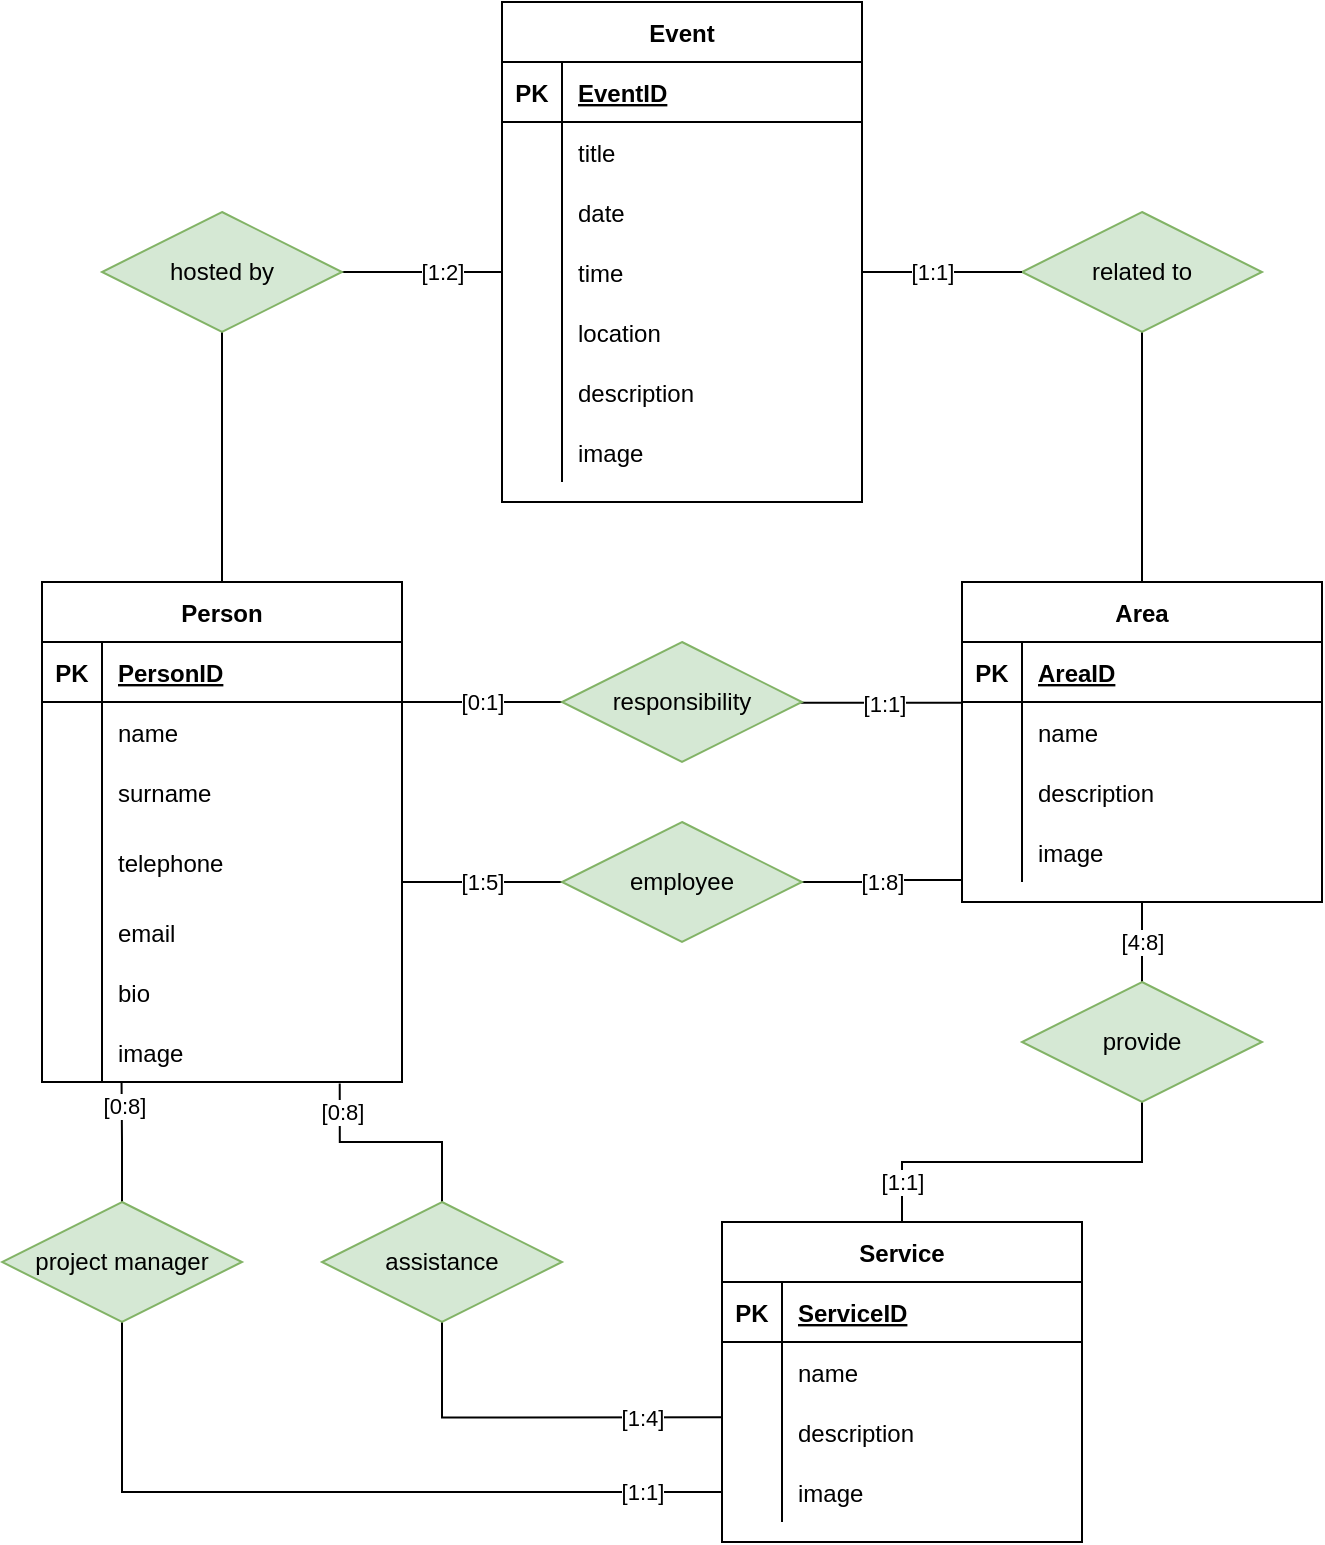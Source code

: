 <mxfile version="14.6.3"><diagram id="ejivNkxVOTGwj2cA2VMn" name="Page-1"><mxGraphModel dx="1572" dy="900" grid="1" gridSize="10" guides="1" tooltips="1" connect="1" arrows="1" fold="1" page="1" pageScale="1" pageWidth="827" pageHeight="1169" math="0" shadow="0"><root><mxCell id="0"/><mxCell id="1" parent="0"/><mxCell id="_1-Y6ssJct3Q7Clm4WOn-1" value="Person" style="shape=table;startSize=30;container=1;collapsible=1;childLayout=tableLayout;fixedRows=1;rowLines=0;fontStyle=1;align=center;resizeLast=1;labelBackgroundColor=none;" vertex="1" parent="1"><mxGeometry x="60" y="360" width="180" height="250" as="geometry"><mxRectangle x="60" y="360" width="60" height="30" as="alternateBounds"/></mxGeometry></mxCell><mxCell id="_1-Y6ssJct3Q7Clm4WOn-2" value="" style="shape=partialRectangle;collapsible=0;dropTarget=0;pointerEvents=0;fillColor=none;top=0;left=0;bottom=1;right=0;points=[[0,0.5],[1,0.5]];portConstraint=eastwest;" vertex="1" parent="_1-Y6ssJct3Q7Clm4WOn-1"><mxGeometry y="30" width="180" height="30" as="geometry"/></mxCell><mxCell id="_1-Y6ssJct3Q7Clm4WOn-3" value="PK" style="shape=partialRectangle;connectable=0;fillColor=none;top=0;left=0;bottom=0;right=0;fontStyle=1;overflow=hidden;" vertex="1" parent="_1-Y6ssJct3Q7Clm4WOn-2"><mxGeometry width="30" height="30" as="geometry"/></mxCell><mxCell id="_1-Y6ssJct3Q7Clm4WOn-4" value="PersonID" style="shape=partialRectangle;connectable=0;fillColor=none;top=0;left=0;bottom=0;right=0;align=left;spacingLeft=6;fontStyle=5;overflow=hidden;" vertex="1" parent="_1-Y6ssJct3Q7Clm4WOn-2"><mxGeometry x="30" width="150" height="30" as="geometry"/></mxCell><mxCell id="_1-Y6ssJct3Q7Clm4WOn-5" value="" style="shape=partialRectangle;collapsible=0;dropTarget=0;pointerEvents=0;fillColor=none;top=0;left=0;bottom=0;right=0;points=[[0,0.5],[1,0.5]];portConstraint=eastwest;" vertex="1" parent="_1-Y6ssJct3Q7Clm4WOn-1"><mxGeometry y="60" width="180" height="30" as="geometry"/></mxCell><mxCell id="_1-Y6ssJct3Q7Clm4WOn-6" value="" style="shape=partialRectangle;connectable=0;fillColor=none;top=0;left=0;bottom=0;right=0;editable=1;overflow=hidden;" vertex="1" parent="_1-Y6ssJct3Q7Clm4WOn-5"><mxGeometry width="30" height="30" as="geometry"/></mxCell><mxCell id="_1-Y6ssJct3Q7Clm4WOn-7" value="name" style="shape=partialRectangle;connectable=0;fillColor=none;top=0;left=0;bottom=0;right=0;align=left;spacingLeft=6;overflow=hidden;" vertex="1" parent="_1-Y6ssJct3Q7Clm4WOn-5"><mxGeometry x="30" width="150" height="30" as="geometry"/></mxCell><mxCell id="_1-Y6ssJct3Q7Clm4WOn-8" value="" style="shape=partialRectangle;collapsible=0;dropTarget=0;pointerEvents=0;fillColor=none;top=0;left=0;bottom=0;right=0;points=[[0,0.5],[1,0.5]];portConstraint=eastwest;" vertex="1" parent="_1-Y6ssJct3Q7Clm4WOn-1"><mxGeometry y="90" width="180" height="30" as="geometry"/></mxCell><mxCell id="_1-Y6ssJct3Q7Clm4WOn-9" value="" style="shape=partialRectangle;connectable=0;fillColor=none;top=0;left=0;bottom=0;right=0;editable=1;overflow=hidden;" vertex="1" parent="_1-Y6ssJct3Q7Clm4WOn-8"><mxGeometry width="30" height="30" as="geometry"/></mxCell><mxCell id="_1-Y6ssJct3Q7Clm4WOn-10" value="surname" style="shape=partialRectangle;connectable=0;fillColor=none;top=0;left=0;bottom=0;right=0;align=left;spacingLeft=6;overflow=hidden;" vertex="1" parent="_1-Y6ssJct3Q7Clm4WOn-8"><mxGeometry x="30" width="150" height="30" as="geometry"/></mxCell><mxCell id="_1-Y6ssJct3Q7Clm4WOn-11" value="" style="shape=partialRectangle;collapsible=0;dropTarget=0;pointerEvents=0;fillColor=none;top=0;left=0;bottom=0;right=0;points=[[0,0.5],[1,0.5]];portConstraint=eastwest;" vertex="1" parent="_1-Y6ssJct3Q7Clm4WOn-1"><mxGeometry y="120" width="180" height="40" as="geometry"/></mxCell><mxCell id="_1-Y6ssJct3Q7Clm4WOn-12" value="" style="shape=partialRectangle;connectable=0;fillColor=none;top=0;left=0;bottom=0;right=0;editable=1;overflow=hidden;" vertex="1" parent="_1-Y6ssJct3Q7Clm4WOn-11"><mxGeometry width="30" height="40" as="geometry"/></mxCell><mxCell id="_1-Y6ssJct3Q7Clm4WOn-13" value="telephone" style="shape=partialRectangle;connectable=0;fillColor=none;top=0;left=0;bottom=0;right=0;align=left;spacingLeft=6;overflow=hidden;" vertex="1" parent="_1-Y6ssJct3Q7Clm4WOn-11"><mxGeometry x="30" width="150" height="40" as="geometry"/></mxCell><mxCell id="_1-Y6ssJct3Q7Clm4WOn-62" style="shape=partialRectangle;collapsible=0;dropTarget=0;pointerEvents=0;fillColor=none;top=0;left=0;bottom=0;right=0;points=[[0,0.5],[1,0.5]];portConstraint=eastwest;" vertex="1" parent="_1-Y6ssJct3Q7Clm4WOn-1"><mxGeometry y="160" width="180" height="30" as="geometry"/></mxCell><mxCell id="_1-Y6ssJct3Q7Clm4WOn-63" style="shape=partialRectangle;connectable=0;fillColor=none;top=0;left=0;bottom=0;right=0;editable=1;overflow=hidden;" vertex="1" parent="_1-Y6ssJct3Q7Clm4WOn-62"><mxGeometry width="30" height="30" as="geometry"/></mxCell><mxCell id="_1-Y6ssJct3Q7Clm4WOn-64" value="email" style="shape=partialRectangle;connectable=0;fillColor=none;top=0;left=0;bottom=0;right=0;align=left;spacingLeft=6;overflow=hidden;" vertex="1" parent="_1-Y6ssJct3Q7Clm4WOn-62"><mxGeometry x="30" width="150" height="30" as="geometry"/></mxCell><mxCell id="_1-Y6ssJct3Q7Clm4WOn-59" style="shape=partialRectangle;collapsible=0;dropTarget=0;pointerEvents=0;fillColor=none;top=0;left=0;bottom=0;right=0;points=[[0,0.5],[1,0.5]];portConstraint=eastwest;" vertex="1" parent="_1-Y6ssJct3Q7Clm4WOn-1"><mxGeometry y="190" width="180" height="30" as="geometry"/></mxCell><mxCell id="_1-Y6ssJct3Q7Clm4WOn-60" style="shape=partialRectangle;connectable=0;fillColor=none;top=0;left=0;bottom=0;right=0;editable=1;overflow=hidden;" vertex="1" parent="_1-Y6ssJct3Q7Clm4WOn-59"><mxGeometry width="30" height="30" as="geometry"/></mxCell><mxCell id="_1-Y6ssJct3Q7Clm4WOn-61" value="bio" style="shape=partialRectangle;connectable=0;fillColor=none;top=0;left=0;bottom=0;right=0;align=left;spacingLeft=6;overflow=hidden;" vertex="1" parent="_1-Y6ssJct3Q7Clm4WOn-59"><mxGeometry x="30" width="150" height="30" as="geometry"/></mxCell><mxCell id="_1-Y6ssJct3Q7Clm4WOn-56" style="shape=partialRectangle;collapsible=0;dropTarget=0;pointerEvents=0;fillColor=none;top=0;left=0;bottom=0;right=0;points=[[0,0.5],[1,0.5]];portConstraint=eastwest;" vertex="1" parent="_1-Y6ssJct3Q7Clm4WOn-1"><mxGeometry y="220" width="180" height="30" as="geometry"/></mxCell><mxCell id="_1-Y6ssJct3Q7Clm4WOn-57" style="shape=partialRectangle;connectable=0;fillColor=none;top=0;left=0;bottom=0;right=0;editable=1;overflow=hidden;" vertex="1" parent="_1-Y6ssJct3Q7Clm4WOn-56"><mxGeometry width="30" height="30" as="geometry"/></mxCell><mxCell id="_1-Y6ssJct3Q7Clm4WOn-58" value="image" style="shape=partialRectangle;connectable=0;fillColor=none;top=0;left=0;bottom=0;right=0;align=left;spacingLeft=6;overflow=hidden;" vertex="1" parent="_1-Y6ssJct3Q7Clm4WOn-56"><mxGeometry x="30" width="150" height="30" as="geometry"/></mxCell><mxCell id="_1-Y6ssJct3Q7Clm4WOn-14" value="Event" style="shape=table;startSize=30;container=1;collapsible=1;childLayout=tableLayout;fixedRows=1;rowLines=0;fontStyle=1;align=center;resizeLast=1;" vertex="1" parent="1"><mxGeometry x="290" y="70" width="180" height="250" as="geometry"><mxRectangle x="310" y="150" width="60" height="30" as="alternateBounds"/></mxGeometry></mxCell><mxCell id="_1-Y6ssJct3Q7Clm4WOn-15" value="" style="shape=partialRectangle;collapsible=0;dropTarget=0;pointerEvents=0;fillColor=none;top=0;left=0;bottom=1;right=0;points=[[0,0.5],[1,0.5]];portConstraint=eastwest;" vertex="1" parent="_1-Y6ssJct3Q7Clm4WOn-14"><mxGeometry y="30" width="180" height="30" as="geometry"/></mxCell><mxCell id="_1-Y6ssJct3Q7Clm4WOn-16" value="PK" style="shape=partialRectangle;connectable=0;fillColor=none;top=0;left=0;bottom=0;right=0;fontStyle=1;overflow=hidden;" vertex="1" parent="_1-Y6ssJct3Q7Clm4WOn-15"><mxGeometry width="30" height="30" as="geometry"/></mxCell><mxCell id="_1-Y6ssJct3Q7Clm4WOn-17" value="EventID" style="shape=partialRectangle;connectable=0;fillColor=none;top=0;left=0;bottom=0;right=0;align=left;spacingLeft=6;fontStyle=5;overflow=hidden;" vertex="1" parent="_1-Y6ssJct3Q7Clm4WOn-15"><mxGeometry x="30" width="150" height="30" as="geometry"/></mxCell><mxCell id="_1-Y6ssJct3Q7Clm4WOn-18" value="" style="shape=partialRectangle;collapsible=0;dropTarget=0;pointerEvents=0;fillColor=none;top=0;left=0;bottom=0;right=0;points=[[0,0.5],[1,0.5]];portConstraint=eastwest;" vertex="1" parent="_1-Y6ssJct3Q7Clm4WOn-14"><mxGeometry y="60" width="180" height="30" as="geometry"/></mxCell><mxCell id="_1-Y6ssJct3Q7Clm4WOn-19" value="" style="shape=partialRectangle;connectable=0;fillColor=none;top=0;left=0;bottom=0;right=0;editable=1;overflow=hidden;" vertex="1" parent="_1-Y6ssJct3Q7Clm4WOn-18"><mxGeometry width="30" height="30" as="geometry"/></mxCell><mxCell id="_1-Y6ssJct3Q7Clm4WOn-20" value="title" style="shape=partialRectangle;connectable=0;fillColor=none;top=0;left=0;bottom=0;right=0;align=left;spacingLeft=6;overflow=hidden;" vertex="1" parent="_1-Y6ssJct3Q7Clm4WOn-18"><mxGeometry x="30" width="150" height="30" as="geometry"/></mxCell><mxCell id="_1-Y6ssJct3Q7Clm4WOn-21" value="" style="shape=partialRectangle;collapsible=0;dropTarget=0;pointerEvents=0;fillColor=none;top=0;left=0;bottom=0;right=0;points=[[0,0.5],[1,0.5]];portConstraint=eastwest;" vertex="1" parent="_1-Y6ssJct3Q7Clm4WOn-14"><mxGeometry y="90" width="180" height="30" as="geometry"/></mxCell><mxCell id="_1-Y6ssJct3Q7Clm4WOn-22" value="" style="shape=partialRectangle;connectable=0;fillColor=none;top=0;left=0;bottom=0;right=0;editable=1;overflow=hidden;" vertex="1" parent="_1-Y6ssJct3Q7Clm4WOn-21"><mxGeometry width="30" height="30" as="geometry"/></mxCell><mxCell id="_1-Y6ssJct3Q7Clm4WOn-23" value="date" style="shape=partialRectangle;connectable=0;fillColor=none;top=0;left=0;bottom=0;right=0;align=left;spacingLeft=6;overflow=hidden;" vertex="1" parent="_1-Y6ssJct3Q7Clm4WOn-21"><mxGeometry x="30" width="150" height="30" as="geometry"/></mxCell><mxCell id="_1-Y6ssJct3Q7Clm4WOn-24" value="" style="shape=partialRectangle;collapsible=0;dropTarget=0;pointerEvents=0;fillColor=none;top=0;left=0;bottom=0;right=0;points=[[0,0.5],[1,0.5]];portConstraint=eastwest;" vertex="1" parent="_1-Y6ssJct3Q7Clm4WOn-14"><mxGeometry y="120" width="180" height="30" as="geometry"/></mxCell><mxCell id="_1-Y6ssJct3Q7Clm4WOn-25" value="" style="shape=partialRectangle;connectable=0;fillColor=none;top=0;left=0;bottom=0;right=0;editable=1;overflow=hidden;" vertex="1" parent="_1-Y6ssJct3Q7Clm4WOn-24"><mxGeometry width="30" height="30" as="geometry"/></mxCell><mxCell id="_1-Y6ssJct3Q7Clm4WOn-26" value="time" style="shape=partialRectangle;connectable=0;fillColor=none;top=0;left=0;bottom=0;right=0;align=left;spacingLeft=6;overflow=hidden;" vertex="1" parent="_1-Y6ssJct3Q7Clm4WOn-24"><mxGeometry x="30" width="150" height="30" as="geometry"/></mxCell><mxCell id="_1-Y6ssJct3Q7Clm4WOn-68" style="shape=partialRectangle;collapsible=0;dropTarget=0;pointerEvents=0;fillColor=none;top=0;left=0;bottom=0;right=0;points=[[0,0.5],[1,0.5]];portConstraint=eastwest;" vertex="1" parent="_1-Y6ssJct3Q7Clm4WOn-14"><mxGeometry y="150" width="180" height="30" as="geometry"/></mxCell><mxCell id="_1-Y6ssJct3Q7Clm4WOn-69" style="shape=partialRectangle;connectable=0;fillColor=none;top=0;left=0;bottom=0;right=0;editable=1;overflow=hidden;" vertex="1" parent="_1-Y6ssJct3Q7Clm4WOn-68"><mxGeometry width="30" height="30" as="geometry"/></mxCell><mxCell id="_1-Y6ssJct3Q7Clm4WOn-70" value="location" style="shape=partialRectangle;connectable=0;fillColor=none;top=0;left=0;bottom=0;right=0;align=left;spacingLeft=6;overflow=hidden;" vertex="1" parent="_1-Y6ssJct3Q7Clm4WOn-68"><mxGeometry x="30" width="150" height="30" as="geometry"/></mxCell><mxCell id="_1-Y6ssJct3Q7Clm4WOn-65" style="shape=partialRectangle;collapsible=0;dropTarget=0;pointerEvents=0;fillColor=none;top=0;left=0;bottom=0;right=0;points=[[0,0.5],[1,0.5]];portConstraint=eastwest;" vertex="1" parent="_1-Y6ssJct3Q7Clm4WOn-14"><mxGeometry y="180" width="180" height="30" as="geometry"/></mxCell><mxCell id="_1-Y6ssJct3Q7Clm4WOn-66" style="shape=partialRectangle;connectable=0;fillColor=none;top=0;left=0;bottom=0;right=0;editable=1;overflow=hidden;" vertex="1" parent="_1-Y6ssJct3Q7Clm4WOn-65"><mxGeometry width="30" height="30" as="geometry"/></mxCell><mxCell id="_1-Y6ssJct3Q7Clm4WOn-67" value="description" style="shape=partialRectangle;connectable=0;fillColor=none;top=0;left=0;bottom=0;right=0;align=left;spacingLeft=6;overflow=hidden;" vertex="1" parent="_1-Y6ssJct3Q7Clm4WOn-65"><mxGeometry x="30" width="150" height="30" as="geometry"/></mxCell><mxCell id="_1-Y6ssJct3Q7Clm4WOn-71" style="shape=partialRectangle;collapsible=0;dropTarget=0;pointerEvents=0;fillColor=none;top=0;left=0;bottom=0;right=0;points=[[0,0.5],[1,0.5]];portConstraint=eastwest;" vertex="1" parent="_1-Y6ssJct3Q7Clm4WOn-14"><mxGeometry y="210" width="180" height="30" as="geometry"/></mxCell><mxCell id="_1-Y6ssJct3Q7Clm4WOn-72" style="shape=partialRectangle;connectable=0;fillColor=none;top=0;left=0;bottom=0;right=0;editable=1;overflow=hidden;" vertex="1" parent="_1-Y6ssJct3Q7Clm4WOn-71"><mxGeometry width="30" height="30" as="geometry"/></mxCell><mxCell id="_1-Y6ssJct3Q7Clm4WOn-73" value="image" style="shape=partialRectangle;connectable=0;fillColor=none;top=0;left=0;bottom=0;right=0;align=left;spacingLeft=6;overflow=hidden;" vertex="1" parent="_1-Y6ssJct3Q7Clm4WOn-71"><mxGeometry x="30" width="150" height="30" as="geometry"/></mxCell><mxCell id="_1-Y6ssJct3Q7Clm4WOn-27" value="Service" style="shape=table;startSize=30;container=1;collapsible=1;childLayout=tableLayout;fixedRows=1;rowLines=0;fontStyle=1;align=center;resizeLast=1;" vertex="1" parent="1"><mxGeometry x="400" y="680" width="180" height="160" as="geometry"><mxRectangle x="310" y="150" width="60" height="30" as="alternateBounds"/></mxGeometry></mxCell><mxCell id="_1-Y6ssJct3Q7Clm4WOn-28" value="" style="shape=partialRectangle;collapsible=0;dropTarget=0;pointerEvents=0;fillColor=none;top=0;left=0;bottom=1;right=0;points=[[0,0.5],[1,0.5]];portConstraint=eastwest;" vertex="1" parent="_1-Y6ssJct3Q7Clm4WOn-27"><mxGeometry y="30" width="180" height="30" as="geometry"/></mxCell><mxCell id="_1-Y6ssJct3Q7Clm4WOn-29" value="PK" style="shape=partialRectangle;connectable=0;fillColor=none;top=0;left=0;bottom=0;right=0;fontStyle=1;overflow=hidden;" vertex="1" parent="_1-Y6ssJct3Q7Clm4WOn-28"><mxGeometry width="30" height="30" as="geometry"/></mxCell><mxCell id="_1-Y6ssJct3Q7Clm4WOn-30" value="ServiceID" style="shape=partialRectangle;connectable=0;fillColor=none;top=0;left=0;bottom=0;right=0;align=left;spacingLeft=6;fontStyle=5;overflow=hidden;" vertex="1" parent="_1-Y6ssJct3Q7Clm4WOn-28"><mxGeometry x="30" width="150" height="30" as="geometry"/></mxCell><mxCell id="_1-Y6ssJct3Q7Clm4WOn-31" value="" style="shape=partialRectangle;collapsible=0;dropTarget=0;pointerEvents=0;fillColor=none;top=0;left=0;bottom=0;right=0;points=[[0,0.5],[1,0.5]];portConstraint=eastwest;" vertex="1" parent="_1-Y6ssJct3Q7Clm4WOn-27"><mxGeometry y="60" width="180" height="30" as="geometry"/></mxCell><mxCell id="_1-Y6ssJct3Q7Clm4WOn-32" value="" style="shape=partialRectangle;connectable=0;fillColor=none;top=0;left=0;bottom=0;right=0;editable=1;overflow=hidden;" vertex="1" parent="_1-Y6ssJct3Q7Clm4WOn-31"><mxGeometry width="30" height="30" as="geometry"/></mxCell><mxCell id="_1-Y6ssJct3Q7Clm4WOn-33" value="name" style="shape=partialRectangle;connectable=0;fillColor=none;top=0;left=0;bottom=0;right=0;align=left;spacingLeft=6;overflow=hidden;" vertex="1" parent="_1-Y6ssJct3Q7Clm4WOn-31"><mxGeometry x="30" width="150" height="30" as="geometry"/></mxCell><mxCell id="_1-Y6ssJct3Q7Clm4WOn-34" value="" style="shape=partialRectangle;collapsible=0;dropTarget=0;pointerEvents=0;fillColor=none;top=0;left=0;bottom=0;right=0;points=[[0,0.5],[1,0.5]];portConstraint=eastwest;" vertex="1" parent="_1-Y6ssJct3Q7Clm4WOn-27"><mxGeometry y="90" width="180" height="30" as="geometry"/></mxCell><mxCell id="_1-Y6ssJct3Q7Clm4WOn-35" value="" style="shape=partialRectangle;connectable=0;fillColor=none;top=0;left=0;bottom=0;right=0;editable=1;overflow=hidden;" vertex="1" parent="_1-Y6ssJct3Q7Clm4WOn-34"><mxGeometry width="30" height="30" as="geometry"/></mxCell><mxCell id="_1-Y6ssJct3Q7Clm4WOn-36" value="description" style="shape=partialRectangle;connectable=0;fillColor=none;top=0;left=0;bottom=0;right=0;align=left;spacingLeft=6;overflow=hidden;" vertex="1" parent="_1-Y6ssJct3Q7Clm4WOn-34"><mxGeometry x="30" width="150" height="30" as="geometry"/></mxCell><mxCell id="_1-Y6ssJct3Q7Clm4WOn-37" value="" style="shape=partialRectangle;collapsible=0;dropTarget=0;pointerEvents=0;fillColor=none;top=0;left=0;bottom=0;right=0;points=[[0,0.5],[1,0.5]];portConstraint=eastwest;" vertex="1" parent="_1-Y6ssJct3Q7Clm4WOn-27"><mxGeometry y="120" width="180" height="30" as="geometry"/></mxCell><mxCell id="_1-Y6ssJct3Q7Clm4WOn-38" value="" style="shape=partialRectangle;connectable=0;fillColor=none;top=0;left=0;bottom=0;right=0;editable=1;overflow=hidden;" vertex="1" parent="_1-Y6ssJct3Q7Clm4WOn-37"><mxGeometry width="30" height="30" as="geometry"/></mxCell><mxCell id="_1-Y6ssJct3Q7Clm4WOn-39" value="image" style="shape=partialRectangle;connectable=0;fillColor=none;top=0;left=0;bottom=0;right=0;align=left;spacingLeft=6;overflow=hidden;" vertex="1" parent="_1-Y6ssJct3Q7Clm4WOn-37"><mxGeometry x="30" width="150" height="30" as="geometry"/></mxCell><mxCell id="_1-Y6ssJct3Q7Clm4WOn-89" style="edgeStyle=orthogonalEdgeStyle;rounded=0;orthogonalLoop=1;jettySize=auto;html=1;entryX=0.5;entryY=0;entryDx=0;entryDy=0;endArrow=none;endFill=0;startArrow=none;startFill=0;" edge="1" parent="1" source="_1-Y6ssJct3Q7Clm4WOn-40" target="_1-Y6ssJct3Q7Clm4WOn-78"><mxGeometry relative="1" as="geometry"/></mxCell><mxCell id="_1-Y6ssJct3Q7Clm4WOn-105" value="[4:8]" style="edgeLabel;html=1;align=center;verticalAlign=middle;resizable=0;points=[];" vertex="1" connectable="0" parent="_1-Y6ssJct3Q7Clm4WOn-89"><mxGeometry x="-0.45" relative="1" as="geometry"><mxPoint y="9" as="offset"/></mxGeometry></mxCell><mxCell id="_1-Y6ssJct3Q7Clm4WOn-40" value="Area" style="shape=table;startSize=30;container=1;collapsible=1;childLayout=tableLayout;fixedRows=1;rowLines=0;fontStyle=1;align=center;resizeLast=1;" vertex="1" parent="1"><mxGeometry x="520" y="360" width="180" height="160" as="geometry"><mxRectangle x="310" y="150" width="60" height="30" as="alternateBounds"/></mxGeometry></mxCell><mxCell id="_1-Y6ssJct3Q7Clm4WOn-41" value="" style="shape=partialRectangle;collapsible=0;dropTarget=0;pointerEvents=0;fillColor=none;top=0;left=0;bottom=1;right=0;points=[[0,0.5],[1,0.5]];portConstraint=eastwest;" vertex="1" parent="_1-Y6ssJct3Q7Clm4WOn-40"><mxGeometry y="30" width="180" height="30" as="geometry"/></mxCell><mxCell id="_1-Y6ssJct3Q7Clm4WOn-42" value="PK" style="shape=partialRectangle;connectable=0;fillColor=none;top=0;left=0;bottom=0;right=0;fontStyle=1;overflow=hidden;" vertex="1" parent="_1-Y6ssJct3Q7Clm4WOn-41"><mxGeometry width="30" height="30" as="geometry"/></mxCell><mxCell id="_1-Y6ssJct3Q7Clm4WOn-43" value="AreaID" style="shape=partialRectangle;connectable=0;fillColor=none;top=0;left=0;bottom=0;right=0;align=left;spacingLeft=6;fontStyle=5;overflow=hidden;" vertex="1" parent="_1-Y6ssJct3Q7Clm4WOn-41"><mxGeometry x="30" width="150" height="30" as="geometry"/></mxCell><mxCell id="_1-Y6ssJct3Q7Clm4WOn-44" value="" style="shape=partialRectangle;collapsible=0;dropTarget=0;pointerEvents=0;fillColor=none;top=0;left=0;bottom=0;right=0;points=[[0,0.5],[1,0.5]];portConstraint=eastwest;" vertex="1" parent="_1-Y6ssJct3Q7Clm4WOn-40"><mxGeometry y="60" width="180" height="30" as="geometry"/></mxCell><mxCell id="_1-Y6ssJct3Q7Clm4WOn-45" value="" style="shape=partialRectangle;connectable=0;fillColor=none;top=0;left=0;bottom=0;right=0;editable=1;overflow=hidden;" vertex="1" parent="_1-Y6ssJct3Q7Clm4WOn-44"><mxGeometry width="30" height="30" as="geometry"/></mxCell><mxCell id="_1-Y6ssJct3Q7Clm4WOn-46" value="name" style="shape=partialRectangle;connectable=0;fillColor=none;top=0;left=0;bottom=0;right=0;align=left;spacingLeft=6;overflow=hidden;" vertex="1" parent="_1-Y6ssJct3Q7Clm4WOn-44"><mxGeometry x="30" width="150" height="30" as="geometry"/></mxCell><mxCell id="_1-Y6ssJct3Q7Clm4WOn-47" value="" style="shape=partialRectangle;collapsible=0;dropTarget=0;pointerEvents=0;fillColor=none;top=0;left=0;bottom=0;right=0;points=[[0,0.5],[1,0.5]];portConstraint=eastwest;" vertex="1" parent="_1-Y6ssJct3Q7Clm4WOn-40"><mxGeometry y="90" width="180" height="30" as="geometry"/></mxCell><mxCell id="_1-Y6ssJct3Q7Clm4WOn-48" value="" style="shape=partialRectangle;connectable=0;fillColor=none;top=0;left=0;bottom=0;right=0;editable=1;overflow=hidden;" vertex="1" parent="_1-Y6ssJct3Q7Clm4WOn-47"><mxGeometry width="30" height="30" as="geometry"/></mxCell><mxCell id="_1-Y6ssJct3Q7Clm4WOn-49" value="description" style="shape=partialRectangle;connectable=0;fillColor=none;top=0;left=0;bottom=0;right=0;align=left;spacingLeft=6;overflow=hidden;" vertex="1" parent="_1-Y6ssJct3Q7Clm4WOn-47"><mxGeometry x="30" width="150" height="30" as="geometry"/></mxCell><mxCell id="_1-Y6ssJct3Q7Clm4WOn-50" value="" style="shape=partialRectangle;collapsible=0;dropTarget=0;pointerEvents=0;fillColor=none;top=0;left=0;bottom=0;right=0;points=[[0,0.5],[1,0.5]];portConstraint=eastwest;" vertex="1" parent="_1-Y6ssJct3Q7Clm4WOn-40"><mxGeometry y="120" width="180" height="30" as="geometry"/></mxCell><mxCell id="_1-Y6ssJct3Q7Clm4WOn-51" value="" style="shape=partialRectangle;connectable=0;fillColor=none;top=0;left=0;bottom=0;right=0;editable=1;overflow=hidden;" vertex="1" parent="_1-Y6ssJct3Q7Clm4WOn-50"><mxGeometry width="30" height="30" as="geometry"/></mxCell><mxCell id="_1-Y6ssJct3Q7Clm4WOn-52" value="image" style="shape=partialRectangle;connectable=0;fillColor=none;top=0;left=0;bottom=0;right=0;align=left;spacingLeft=6;overflow=hidden;" vertex="1" parent="_1-Y6ssJct3Q7Clm4WOn-50"><mxGeometry x="30" width="150" height="30" as="geometry"/></mxCell><mxCell id="_1-Y6ssJct3Q7Clm4WOn-91" style="edgeStyle=orthogonalEdgeStyle;rounded=0;orthogonalLoop=1;jettySize=auto;html=1;entryX=0;entryY=0.5;entryDx=0;entryDy=0;startArrow=none;startFill=0;endArrow=none;endFill=0;" edge="1" parent="1" source="_1-Y6ssJct3Q7Clm4WOn-74" target="_1-Y6ssJct3Q7Clm4WOn-24"><mxGeometry relative="1" as="geometry"/></mxCell><mxCell id="_1-Y6ssJct3Q7Clm4WOn-99" value="[1:2]" style="edgeLabel;html=1;align=center;verticalAlign=middle;resizable=0;points=[];" vertex="1" connectable="0" parent="_1-Y6ssJct3Q7Clm4WOn-91"><mxGeometry x="0.65" y="1" relative="1" as="geometry"><mxPoint x="-16" y="1" as="offset"/></mxGeometry></mxCell><mxCell id="_1-Y6ssJct3Q7Clm4WOn-92" style="edgeStyle=orthogonalEdgeStyle;rounded=0;orthogonalLoop=1;jettySize=auto;html=1;entryX=0.5;entryY=0;entryDx=0;entryDy=0;startArrow=none;startFill=0;endArrow=none;endFill=0;" edge="1" parent="1" source="_1-Y6ssJct3Q7Clm4WOn-74" target="_1-Y6ssJct3Q7Clm4WOn-1"><mxGeometry relative="1" as="geometry"/></mxCell><mxCell id="_1-Y6ssJct3Q7Clm4WOn-74" value="hosted by" style="shape=rhombus;perimeter=rhombusPerimeter;whiteSpace=wrap;html=1;align=center;fillColor=#d5e8d4;strokeColor=#82b366;" vertex="1" parent="1"><mxGeometry x="90" y="175" width="120" height="60" as="geometry"/></mxCell><mxCell id="_1-Y6ssJct3Q7Clm4WOn-94" style="edgeStyle=orthogonalEdgeStyle;rounded=0;orthogonalLoop=1;jettySize=auto;html=1;entryX=0.5;entryY=0;entryDx=0;entryDy=0;startArrow=none;startFill=0;endArrow=none;endFill=0;" edge="1" parent="1" source="_1-Y6ssJct3Q7Clm4WOn-75" target="_1-Y6ssJct3Q7Clm4WOn-40"><mxGeometry relative="1" as="geometry"/></mxCell><mxCell id="_1-Y6ssJct3Q7Clm4WOn-75" value="related to" style="shape=rhombus;perimeter=rhombusPerimeter;whiteSpace=wrap;html=1;align=center;fillColor=#d5e8d4;strokeColor=#82b366;" vertex="1" parent="1"><mxGeometry x="550" y="175" width="120" height="60" as="geometry"/></mxCell><mxCell id="_1-Y6ssJct3Q7Clm4WOn-85" style="edgeStyle=orthogonalEdgeStyle;rounded=0;orthogonalLoop=1;jettySize=auto;html=1;endArrow=none;endFill=0;" edge="1" parent="1" source="_1-Y6ssJct3Q7Clm4WOn-76"><mxGeometry relative="1" as="geometry"><mxPoint x="240" y="420" as="targetPoint"/><Array as="points"><mxPoint x="240" y="420"/></Array></mxGeometry></mxCell><mxCell id="_1-Y6ssJct3Q7Clm4WOn-101" value="[0:1]" style="edgeLabel;html=1;align=center;verticalAlign=middle;resizable=0;points=[];" vertex="1" connectable="0" parent="_1-Y6ssJct3Q7Clm4WOn-85"><mxGeometry x="0.796" relative="1" as="geometry"><mxPoint x="32" as="offset"/></mxGeometry></mxCell><mxCell id="_1-Y6ssJct3Q7Clm4WOn-87" style="edgeStyle=orthogonalEdgeStyle;rounded=0;orthogonalLoop=1;jettySize=auto;html=1;endArrow=none;endFill=0;startArrow=none;startFill=0;entryX=-0.001;entryY=0.013;entryDx=0;entryDy=0;entryPerimeter=0;" edge="1" parent="1" source="_1-Y6ssJct3Q7Clm4WOn-76" target="_1-Y6ssJct3Q7Clm4WOn-44"><mxGeometry relative="1" as="geometry"><mxPoint x="518" y="420" as="targetPoint"/><Array as="points"><mxPoint x="520" y="420"/></Array></mxGeometry></mxCell><mxCell id="_1-Y6ssJct3Q7Clm4WOn-103" value="[1:1]" style="edgeLabel;html=1;align=center;verticalAlign=middle;resizable=0;points=[];" vertex="1" connectable="0" parent="_1-Y6ssJct3Q7Clm4WOn-87"><mxGeometry x="0.663" relative="1" as="geometry"><mxPoint x="-25" as="offset"/></mxGeometry></mxCell><mxCell id="_1-Y6ssJct3Q7Clm4WOn-76" value="responsibility&lt;span style=&quot;color: rgba(0 , 0 , 0 , 0) ; font-family: monospace ; font-size: 0px&quot;&gt;%3CmxGraphModel%3E%3Croot%3E%3CmxCell%20id%3D%220%22%2F%3E%3CmxCell%20id%3D%221%22%20parent%3D%220%22%2F%3E%3CmxCell%20id%3D%222%22%20value%3D%22%22%20style%3D%22shape%3DpartialRectangle%3Bcollapsible%3D0%3BdropTarget%3D0%3BpointerEvents%3D0%3BfillColor%3Dnone%3Btop%3D0%3Bleft%3D0%3Bbottom%3D0%3Bright%3D0%3Bpoints%3D%5B%5B0%2C0.5%5D%2C%5B1%2C0.5%5D%5D%3BportConstraint%3Deastwest%3B%22%20vertex%3D%221%22%20parent%3D%221%22%3E%3CmxGeometry%20x%3D%2240%22%20y%3D%22480%22%20width%3D%22180%22%20height%3D%2230%22%20as%3D%22geometry%22%2F%3E%3C%2FmxCell%3E%3CmxCell%20id%3D%223%22%20value%3D%22%22%20style%3D%22shape%3DpartialRectangle%3Bconnectable%3D0%3BfillColor%3Dnone%3Btop%3D0%3Bleft%3D0%3Bbottom%3D0%3Bright%3D0%3Beditable%3D1%3Boverflow%3Dhidden%3B%22%20vertex%3D%221%22%20parent%3D%222%22%3E%3CmxGeometry%20width%3D%2230%22%20height%3D%2230%22%20as%3D%22geometry%22%2F%3E%3C%2FmxCell%3E%3CmxCell%20id%3D%224%22%20value%3D%22telephone%22%20style%3D%22shape%3DpartialRectangle%3Bconnectable%3D0%3BfillColor%3Dnone%3Btop%3D0%3Bleft%3D0%3Bbottom%3D0%3Bright%3D0%3Balign%3Dleft%3BspacingLeft%3D6%3Boverflow%3Dhidden%3B%22%20vertex%3D%221%22%20parent%3D%222%22%3E%3CmxGeometry%20x%3D%2230%22%20width%3D%22150%22%20height%3D%2230%22%20as%3D%22geometry%22%2F%3E%3C%2FmxCell%3E%3C%2Froot%3E%3C%2FmxGraphModel%3E&lt;/span&gt;" style="shape=rhombus;perimeter=rhombusPerimeter;whiteSpace=wrap;html=1;align=center;fillColor=#d5e8d4;strokeColor=#82b366;" vertex="1" parent="1"><mxGeometry x="320" y="390" width="120" height="60" as="geometry"/></mxCell><mxCell id="_1-Y6ssJct3Q7Clm4WOn-86" style="edgeStyle=orthogonalEdgeStyle;rounded=0;orthogonalLoop=1;jettySize=auto;html=1;endArrow=none;endFill=0;" edge="1" parent="1" source="_1-Y6ssJct3Q7Clm4WOn-77"><mxGeometry relative="1" as="geometry"><mxPoint x="240" y="510" as="targetPoint"/><Array as="points"><mxPoint x="240" y="510"/></Array></mxGeometry></mxCell><mxCell id="_1-Y6ssJct3Q7Clm4WOn-102" value="[1:5]" style="edgeLabel;html=1;align=center;verticalAlign=middle;resizable=0;points=[];" vertex="1" connectable="0" parent="_1-Y6ssJct3Q7Clm4WOn-86"><mxGeometry x="0.508" y="-1" relative="1" as="geometry"><mxPoint x="20" y="1" as="offset"/></mxGeometry></mxCell><mxCell id="_1-Y6ssJct3Q7Clm4WOn-88" style="edgeStyle=orthogonalEdgeStyle;rounded=0;orthogonalLoop=1;jettySize=auto;html=1;exitX=1;exitY=0.5;exitDx=0;exitDy=0;endArrow=none;endFill=0;startArrow=none;startFill=0;" edge="1" parent="1" source="_1-Y6ssJct3Q7Clm4WOn-77"><mxGeometry relative="1" as="geometry"><mxPoint x="520" y="509" as="targetPoint"/><Array as="points"><mxPoint x="480" y="510"/><mxPoint x="480" y="509"/></Array></mxGeometry></mxCell><mxCell id="_1-Y6ssJct3Q7Clm4WOn-104" value="[1:8]" style="edgeLabel;html=1;align=center;verticalAlign=middle;resizable=0;points=[];" vertex="1" connectable="0" parent="_1-Y6ssJct3Q7Clm4WOn-88"><mxGeometry x="0.717" y="-1" relative="1" as="geometry"><mxPoint x="-29" as="offset"/></mxGeometry></mxCell><mxCell id="_1-Y6ssJct3Q7Clm4WOn-77" value="employee" style="shape=rhombus;perimeter=rhombusPerimeter;whiteSpace=wrap;html=1;align=center;fillColor=#d5e8d4;strokeColor=#82b366;" vertex="1" parent="1"><mxGeometry x="320" y="480" width="120" height="60" as="geometry"/></mxCell><mxCell id="_1-Y6ssJct3Q7Clm4WOn-90" style="edgeStyle=orthogonalEdgeStyle;rounded=0;orthogonalLoop=1;jettySize=auto;html=1;endArrow=none;endFill=0;startArrow=none;startFill=0;" edge="1" parent="1" source="_1-Y6ssJct3Q7Clm4WOn-78" target="_1-Y6ssJct3Q7Clm4WOn-27"><mxGeometry relative="1" as="geometry"/></mxCell><mxCell id="_1-Y6ssJct3Q7Clm4WOn-106" value="[1:1]" style="edgeLabel;html=1;align=center;verticalAlign=middle;resizable=0;points=[];" vertex="1" connectable="0" parent="_1-Y6ssJct3Q7Clm4WOn-90"><mxGeometry x="0.875" relative="1" as="geometry"><mxPoint y="-9" as="offset"/></mxGeometry></mxCell><mxCell id="_1-Y6ssJct3Q7Clm4WOn-78" value="provide" style="shape=rhombus;perimeter=rhombusPerimeter;whiteSpace=wrap;html=1;align=center;fillColor=#d5e8d4;strokeColor=#82b366;" vertex="1" parent="1"><mxGeometry x="550" y="560" width="120" height="60" as="geometry"/></mxCell><mxCell id="_1-Y6ssJct3Q7Clm4WOn-82" style="edgeStyle=orthogonalEdgeStyle;rounded=0;orthogonalLoop=1;jettySize=auto;html=1;endArrow=none;endFill=0;entryX=0.827;entryY=1.025;entryDx=0;entryDy=0;entryPerimeter=0;" edge="1" parent="1" source="_1-Y6ssJct3Q7Clm4WOn-79" target="_1-Y6ssJct3Q7Clm4WOn-56"><mxGeometry relative="1" as="geometry"><mxPoint x="209" y="610" as="targetPoint"/></mxGeometry></mxCell><mxCell id="_1-Y6ssJct3Q7Clm4WOn-97" value="[0:8]" style="edgeLabel;html=1;align=center;verticalAlign=middle;resizable=0;points=[];" vertex="1" connectable="0" parent="_1-Y6ssJct3Q7Clm4WOn-82"><mxGeometry x="0.741" y="-1" relative="1" as="geometry"><mxPoint as="offset"/></mxGeometry></mxCell><mxCell id="_1-Y6ssJct3Q7Clm4WOn-84" style="edgeStyle=orthogonalEdgeStyle;rounded=0;orthogonalLoop=1;jettySize=auto;html=1;entryX=0.001;entryY=0.255;entryDx=0;entryDy=0;entryPerimeter=0;startArrow=none;startFill=0;endArrow=none;endFill=0;" edge="1" parent="1" source="_1-Y6ssJct3Q7Clm4WOn-79" target="_1-Y6ssJct3Q7Clm4WOn-34"><mxGeometry relative="1" as="geometry"/></mxCell><mxCell id="_1-Y6ssJct3Q7Clm4WOn-98" value="[1:4]" style="edgeLabel;html=1;align=center;verticalAlign=middle;resizable=0;points=[];" vertex="1" connectable="0" parent="_1-Y6ssJct3Q7Clm4WOn-84"><mxGeometry x="0.828" relative="1" as="geometry"><mxPoint x="-24" as="offset"/></mxGeometry></mxCell><mxCell id="_1-Y6ssJct3Q7Clm4WOn-79" value="assistance" style="shape=rhombus;perimeter=rhombusPerimeter;whiteSpace=wrap;html=1;align=center;fillColor=#d5e8d4;strokeColor=#82b366;" vertex="1" parent="1"><mxGeometry x="200" y="670" width="120" height="60" as="geometry"/></mxCell><mxCell id="_1-Y6ssJct3Q7Clm4WOn-81" style="edgeStyle=orthogonalEdgeStyle;rounded=0;orthogonalLoop=1;jettySize=auto;html=1;entryX=0.221;entryY=1.014;entryDx=0;entryDy=0;entryPerimeter=0;endArrow=none;endFill=0;" edge="1" parent="1" source="_1-Y6ssJct3Q7Clm4WOn-80" target="_1-Y6ssJct3Q7Clm4WOn-56"><mxGeometry relative="1" as="geometry"/></mxCell><mxCell id="_1-Y6ssJct3Q7Clm4WOn-95" value="[0:8]" style="edgeLabel;html=1;align=center;verticalAlign=middle;resizable=0;points=[];" vertex="1" connectable="0" parent="_1-Y6ssJct3Q7Clm4WOn-81"><mxGeometry x="0.617" y="-1" relative="1" as="geometry"><mxPoint as="offset"/></mxGeometry></mxCell><mxCell id="_1-Y6ssJct3Q7Clm4WOn-83" style="edgeStyle=orthogonalEdgeStyle;rounded=0;orthogonalLoop=1;jettySize=auto;html=1;entryX=0;entryY=0.5;entryDx=0;entryDy=0;startArrow=none;startFill=0;endArrow=none;endFill=0;" edge="1" parent="1" source="_1-Y6ssJct3Q7Clm4WOn-80" target="_1-Y6ssJct3Q7Clm4WOn-37"><mxGeometry relative="1" as="geometry"/></mxCell><mxCell id="_1-Y6ssJct3Q7Clm4WOn-96" value="[1:1]" style="edgeLabel;html=1;align=center;verticalAlign=middle;resizable=0;points=[];" vertex="1" connectable="0" parent="_1-Y6ssJct3Q7Clm4WOn-83"><mxGeometry x="0.901" y="1" relative="1" as="geometry"><mxPoint x="-21" y="1" as="offset"/></mxGeometry></mxCell><mxCell id="_1-Y6ssJct3Q7Clm4WOn-80" value="project manager" style="shape=rhombus;perimeter=rhombusPerimeter;whiteSpace=wrap;html=1;align=center;fillColor=#d5e8d4;strokeColor=#82b366;" vertex="1" parent="1"><mxGeometry x="40" y="670" width="120" height="60" as="geometry"/></mxCell><mxCell id="_1-Y6ssJct3Q7Clm4WOn-93" style="edgeStyle=orthogonalEdgeStyle;rounded=0;orthogonalLoop=1;jettySize=auto;html=1;entryX=0;entryY=0.5;entryDx=0;entryDy=0;startArrow=none;startFill=0;endArrow=none;endFill=0;" edge="1" parent="1" source="_1-Y6ssJct3Q7Clm4WOn-24" target="_1-Y6ssJct3Q7Clm4WOn-75"><mxGeometry relative="1" as="geometry"/></mxCell><mxCell id="_1-Y6ssJct3Q7Clm4WOn-100" value="[1:1]" style="edgeLabel;html=1;align=center;verticalAlign=middle;resizable=0;points=[];" vertex="1" connectable="0" parent="_1-Y6ssJct3Q7Clm4WOn-93"><mxGeometry x="-0.725" relative="1" as="geometry"><mxPoint x="24" as="offset"/></mxGeometry></mxCell></root></mxGraphModel></diagram></mxfile>